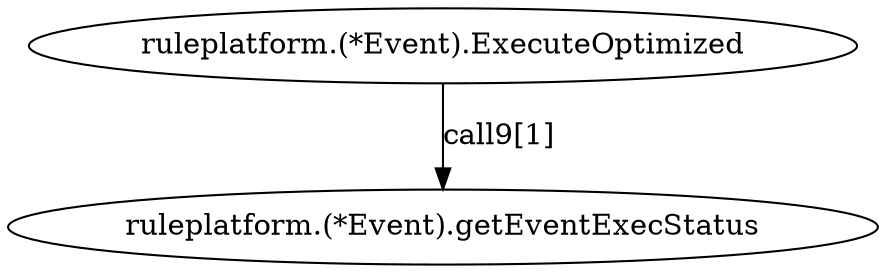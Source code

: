 digraph G {
"ruleplatform.(*Event).ExecuteOptimized" -> "ruleplatform.(*Event).getEventExecStatus" [label="call9[1]", tooltip="{\n    \"arguments\": \"{\\\"ut\\\":12}}\",\n    \"result\": \"{\\\"X1\\\":1}\"\n}"]
}
